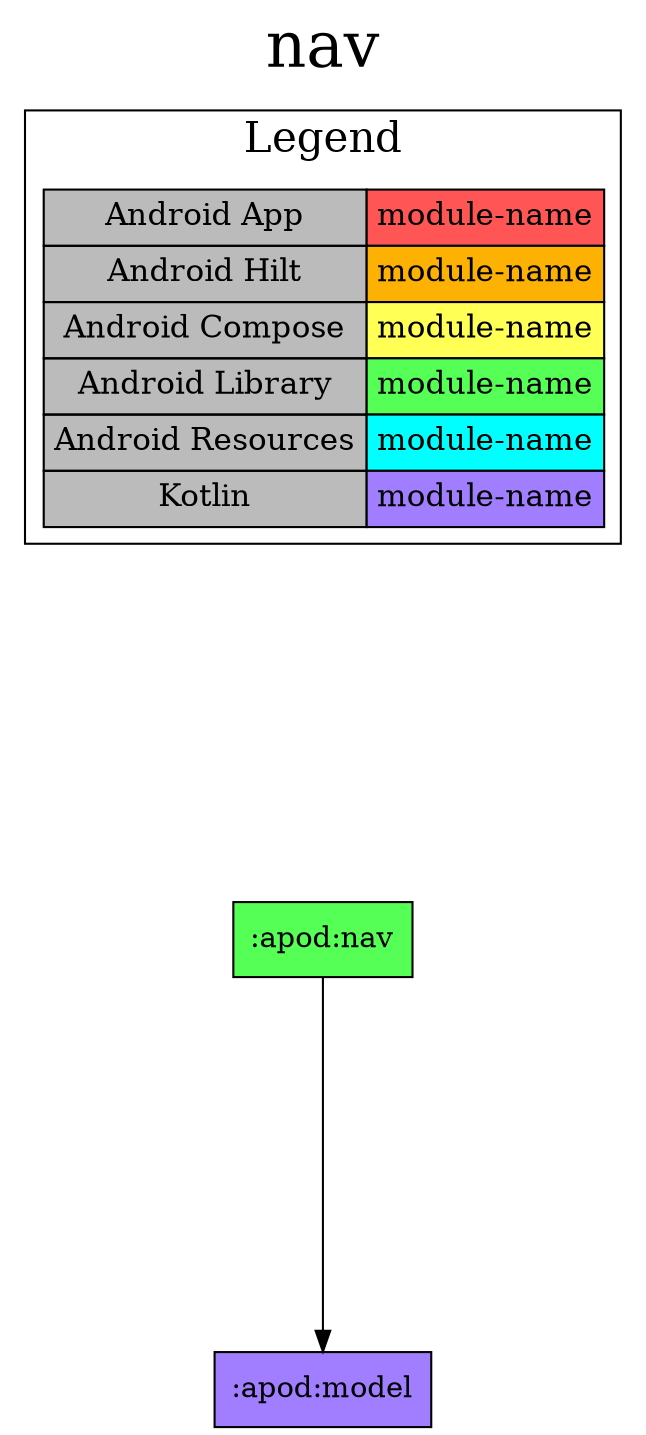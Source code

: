 digraph {
edge ["dir"="forward"]
graph ["dpi"="100","label"="nav","labelloc"="t","fontsize"="30","ranksep"="2.5","rankdir"="TB"]
node ["style"="filled"]
":apod:nav" ["fillcolor"="#55FF55","shape"="box"]
":apod:model" ["fillcolor"="#A17EFF","shape"="box"]
{
edge ["dir"="none"]
graph ["rank"="same"]
}
":apod:nav" -> ":apod:model"
subgraph "cluster_legend" {
edge ["dir"="none"]
graph ["label"="Legend","fontsize"="20"]
"Legend" ["style"="filled","fillcolor"="#bbbbbb","shape"="none","margin"="0","fontsize"="15","label"=<
<TABLE BORDER="0" CELLBORDER="1" CELLSPACING="0" CELLPADDING="4">
<TR><TD>Android App</TD><TD BGCOLOR="#FF5555">module-name</TD></TR>
<TR><TD>Android Hilt</TD><TD BGCOLOR="#FCB103">module-name</TD></TR>
<TR><TD>Android Compose</TD><TD BGCOLOR="#FFFF55">module-name</TD></TR>
<TR><TD>Android Library</TD><TD BGCOLOR="#55FF55">module-name</TD></TR>
<TR><TD>Android Resources</TD><TD BGCOLOR="#00FFFF">module-name</TD></TR>
<TR><TD>Kotlin</TD><TD BGCOLOR="#A17EFF">module-name</TD></TR>
</TABLE>
>]
} -> ":apod:nav" ["style"="invis"]
}